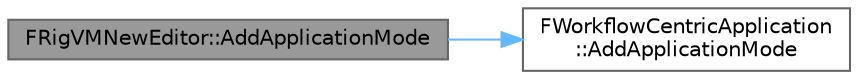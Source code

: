 digraph "FRigVMNewEditor::AddApplicationMode"
{
 // INTERACTIVE_SVG=YES
 // LATEX_PDF_SIZE
  bgcolor="transparent";
  edge [fontname=Helvetica,fontsize=10,labelfontname=Helvetica,labelfontsize=10];
  node [fontname=Helvetica,fontsize=10,shape=box,height=0.2,width=0.4];
  rankdir="LR";
  Node1 [id="Node000001",label="FRigVMNewEditor::AddApplicationMode",height=0.2,width=0.4,color="gray40", fillcolor="grey60", style="filled", fontcolor="black",tooltip=" "];
  Node1 -> Node2 [id="edge1_Node000001_Node000002",color="steelblue1",style="solid",tooltip=" "];
  Node2 [id="Node000002",label="FWorkflowCentricApplication\l::AddApplicationMode",height=0.2,width=0.4,color="grey40", fillcolor="white", style="filled",URL="$d1/d4b/classFWorkflowCentricApplication.html#a9798e337d20732bbd7d21f8aa9a23d45",tooltip=" "];
}
